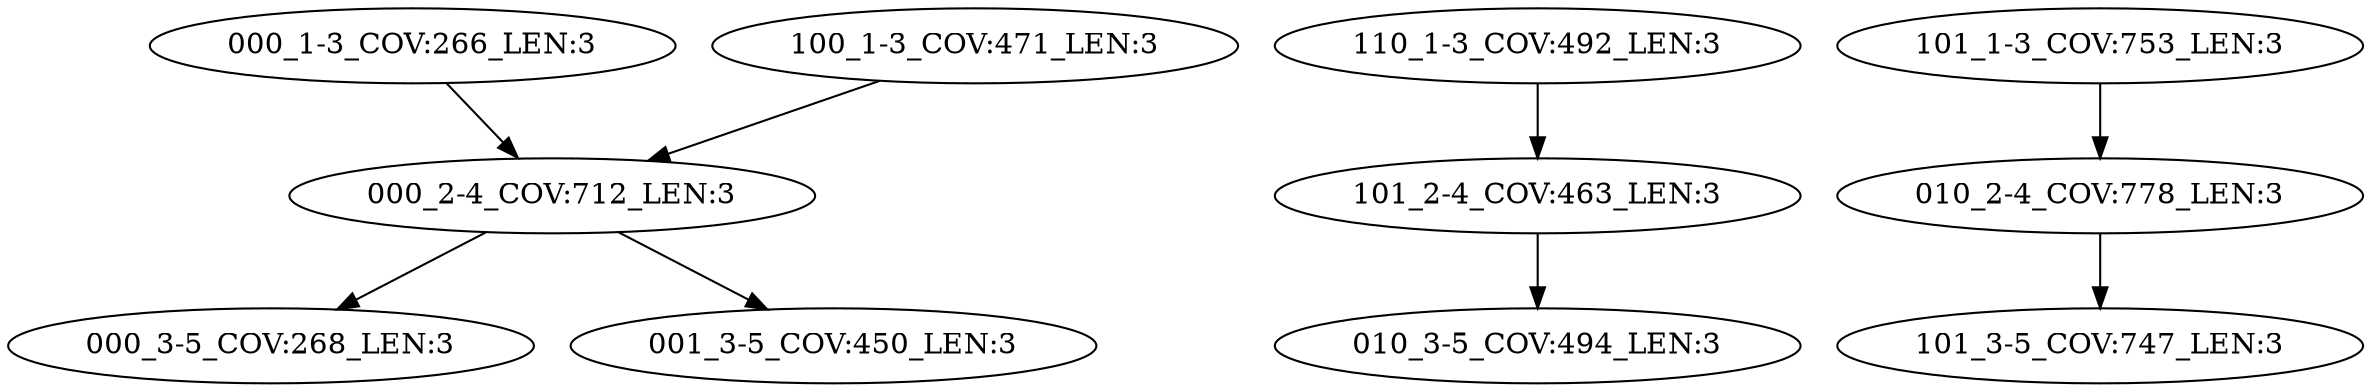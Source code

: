 digraph G {
    "000_2-4_COV:712_LEN:3" -> "000_3-5_COV:268_LEN:3";
    "000_2-4_COV:712_LEN:3" -> "001_3-5_COV:450_LEN:3";
    "110_1-3_COV:492_LEN:3" -> "101_2-4_COV:463_LEN:3";
    "101_1-3_COV:753_LEN:3" -> "010_2-4_COV:778_LEN:3";
    "010_2-4_COV:778_LEN:3" -> "101_3-5_COV:747_LEN:3";
    "101_2-4_COV:463_LEN:3" -> "010_3-5_COV:494_LEN:3";
    "000_1-3_COV:266_LEN:3" -> "000_2-4_COV:712_LEN:3";
    "100_1-3_COV:471_LEN:3" -> "000_2-4_COV:712_LEN:3";
}
